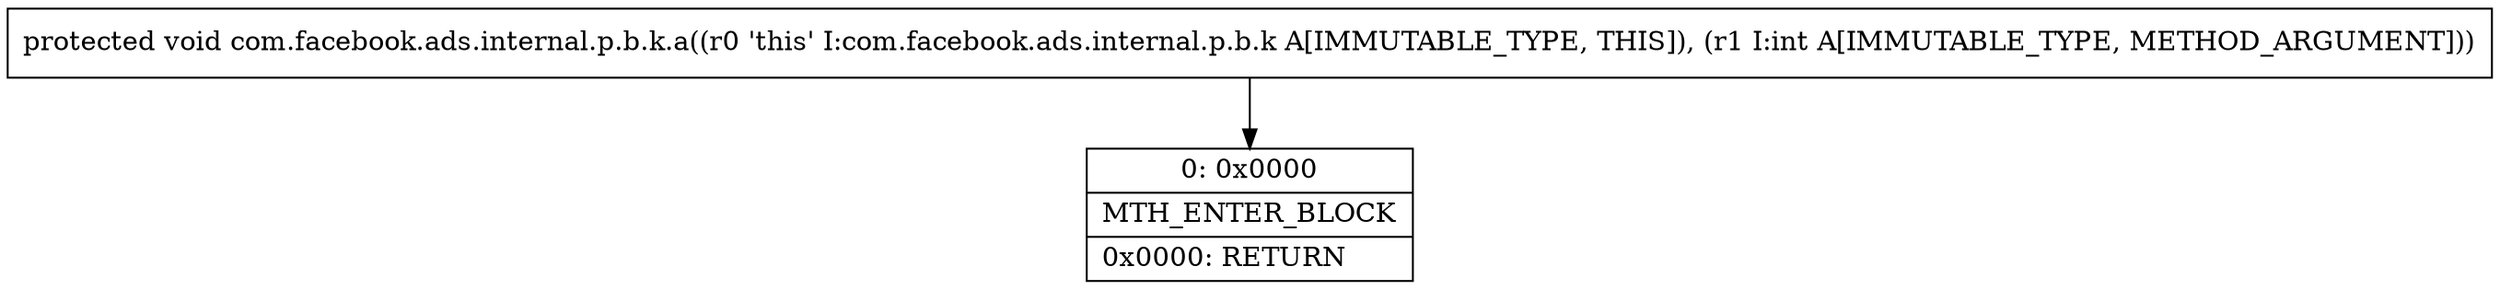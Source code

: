 digraph "CFG forcom.facebook.ads.internal.p.b.k.a(I)V" {
Node_0 [shape=record,label="{0\:\ 0x0000|MTH_ENTER_BLOCK\l|0x0000: RETURN   \l}"];
MethodNode[shape=record,label="{protected void com.facebook.ads.internal.p.b.k.a((r0 'this' I:com.facebook.ads.internal.p.b.k A[IMMUTABLE_TYPE, THIS]), (r1 I:int A[IMMUTABLE_TYPE, METHOD_ARGUMENT])) }"];
MethodNode -> Node_0;
}

